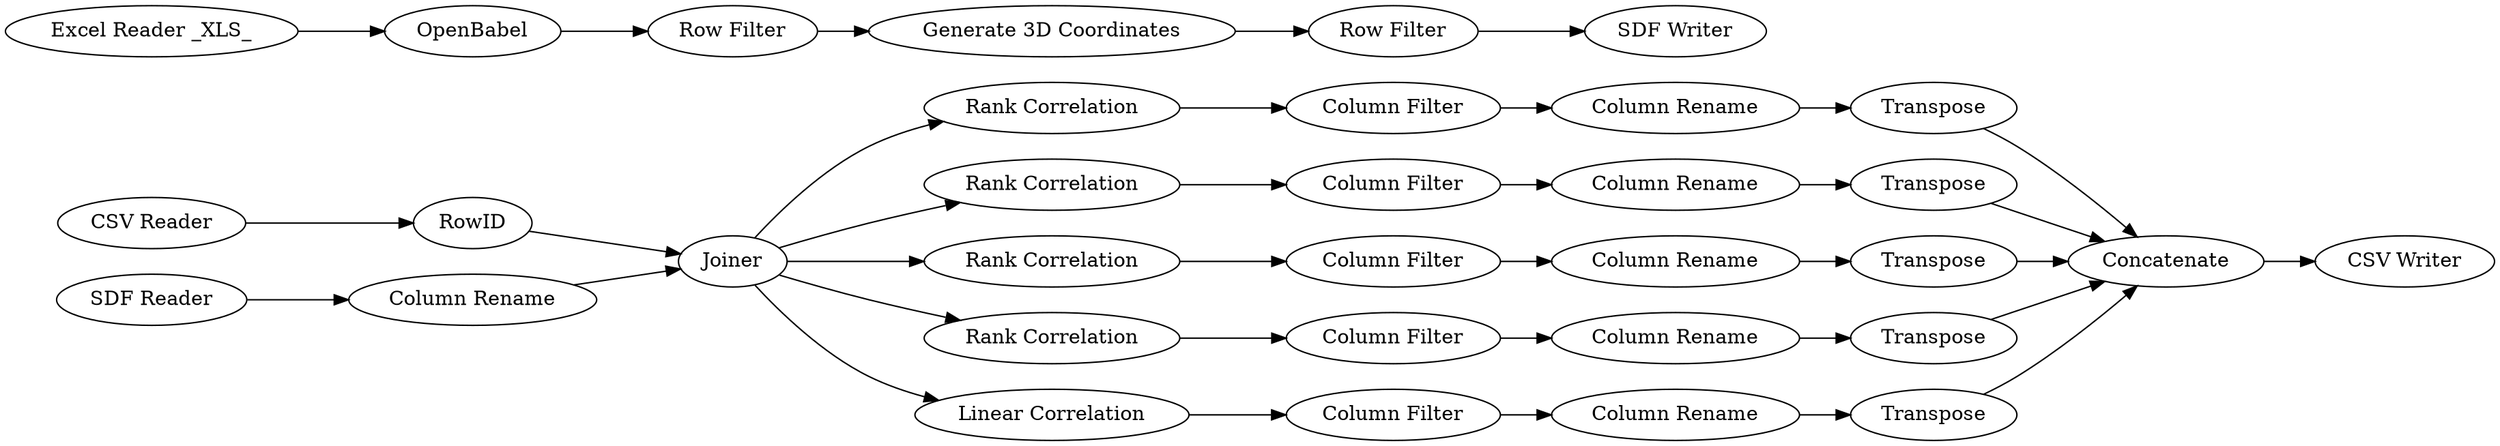 digraph {
	18 -> 30
	6 -> 5
	9 -> 14
	9 -> 15
	14 -> 25
	4 -> 3
	10 -> 9
	8 -> 13
	17 -> 24
	32 -> 22
	27 -> 20
	22 -> 33
	2 -> 4
	20 -> 31
	13 -> 9
	1 -> 2
	7 -> 10
	26 -> 19
	28 -> 21
	12 -> 23
	9 -> 16
	30 -> 22
	9 -> 11
	25 -> 18
	9 -> 12
	11 -> 28
	31 -> 22
	19 -> 29
	3 -> 6
	24 -> 22
	29 -> 22
	16 -> 27
	21 -> 32
	23 -> 17
	15 -> 26
	27 [label="Column Filter"]
	7 [label="CSV Reader"]
	9 [label=Joiner]
	26 [label="Column Filter"]
	18 [label="Column Rename"]
	21 [label="Column Rename"]
	8 [label="SDF Reader"]
	32 [label=Transpose]
	17 [label="Column Rename"]
	3 [label="Generate 3D Coordinates"]
	19 [label="Column Rename"]
	24 [label=Transpose]
	31 [label=Transpose]
	6 [label="Row Filter"]
	15 [label="Rank Correlation"]
	25 [label="Column Filter"]
	12 [label="Rank Correlation"]
	10 [label=RowID]
	16 [label="Rank Correlation"]
	1 [label="Excel Reader _XLS_"]
	22 [label=Concatenate]
	28 [label="Column Filter"]
	11 [label="Linear Correlation"]
	4 [label="Row Filter"]
	23 [label="Column Filter"]
	14 [label="Rank Correlation"]
	5 [label="SDF Writer"]
	13 [label="Column Rename"]
	20 [label="Column Rename"]
	29 [label=Transpose]
	33 [label="CSV Writer"]
	30 [label=Transpose]
	2 [label=OpenBabel]
	rankdir=LR
}
